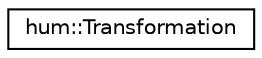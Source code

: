 digraph "Graphical Class Hierarchy"
{
  edge [fontname="Helvetica",fontsize="10",labelfontname="Helvetica",labelfontsize="10"];
  node [fontname="Helvetica",fontsize="10",shape=record];
  rankdir="LR";
  Node1 [label="hum::Transformation",height=0.2,width=0.4,color="black", fillcolor="white", style="filled",URL="$classhum_1_1Transformation.html",tooltip="Class represeting 3D spacial transformation of an object. "];
}
